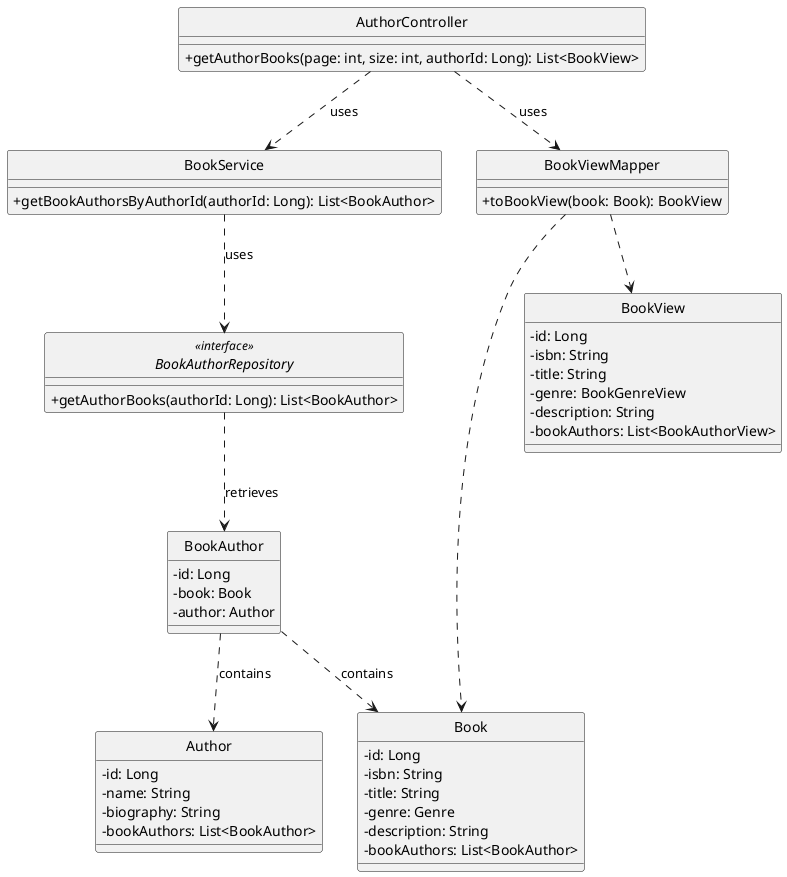 @startuml
hide circle
skinparam classAttributeIconSize 0

class AuthorController {
    + getAuthorBooks(page: int, size: int, authorId: Long): List<BookView>
}

class BookService {
    + getBookAuthorsByAuthorId(authorId: Long): List<BookAuthor>
}

interface BookAuthorRepository <<interface>> {
    + getAuthorBooks(authorId: Long): List<BookAuthor>
}

class BookViewMapper {
    + toBookView(book: Book): BookView
}

class BookView {
    - id: Long
    - isbn: String
    - title: String
    - genre: BookGenreView
    - description: String
    - bookAuthors: List<BookAuthorView>
}

class Book {
    - id: Long
    - isbn: String
    - title: String
    - genre: Genre
    - description: String
    - bookAuthors: List<BookAuthor>
}

class BookAuthor {
    - id: Long
    - book: Book
    - author: Author
}

class Author {
    - id: Long
    - name: String
    - biography: String
    - bookAuthors: List<BookAuthor>
}

AuthorController ..> BookService : uses
BookService ..> BookAuthorRepository : uses
AuthorController ..> BookViewMapper : uses
BookViewMapper ..> Book
BookViewMapper ..> BookView
BookAuthorRepository ..> BookAuthor : retrieves
BookAuthor ..> Book : contains
BookAuthor ..> Author : contains

@enduml
